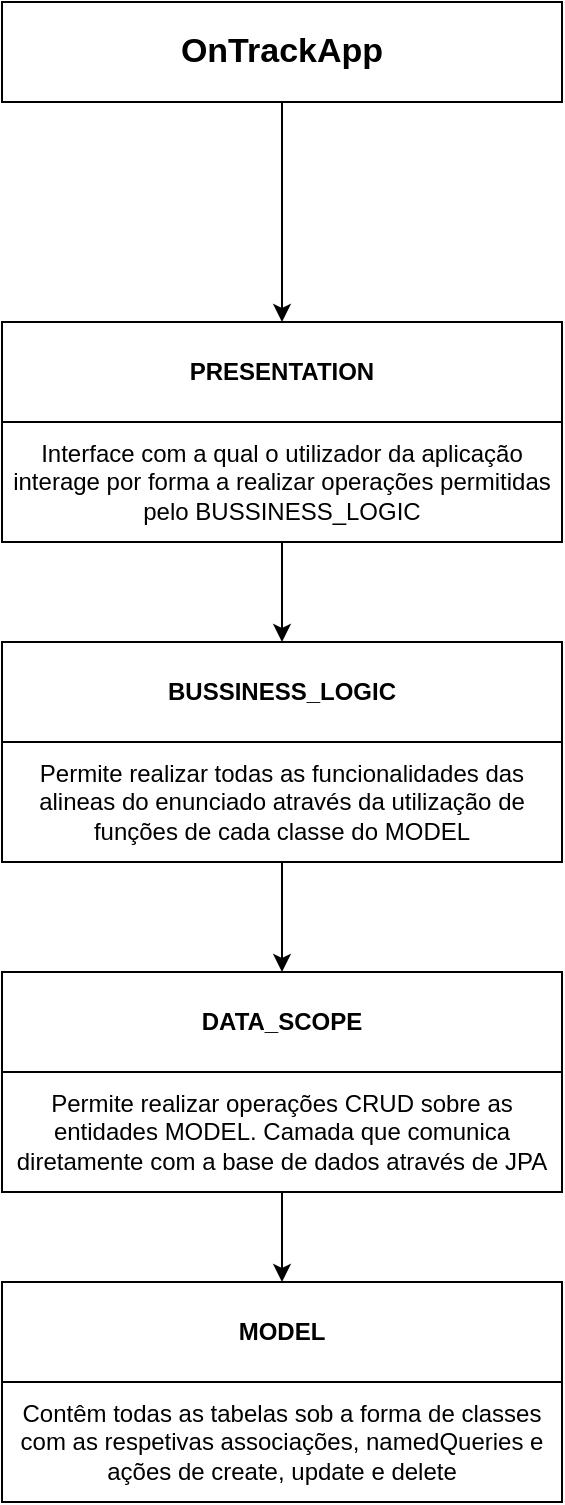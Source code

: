 <mxfile version="14.6.13" type="device"><diagram id="UWJanhcu106GCG81L0m-" name="Page-1"><mxGraphModel dx="1086" dy="806" grid="1" gridSize="10" guides="1" tooltips="1" connect="1" arrows="1" fold="1" page="1" pageScale="1" pageWidth="850" pageHeight="1100" math="0" shadow="0"><root><mxCell id="0"/><mxCell id="1" parent="0"/><mxCell id="wo3iLKLr_nyoC5pwcXoY-2" value="OnTrackApp" style="rounded=0;whiteSpace=wrap;html=1;fontStyle=1;fontSize=17;" parent="1" vertex="1"><mxGeometry x="280" y="10" width="280" height="50" as="geometry"/></mxCell><mxCell id="wo3iLKLr_nyoC5pwcXoY-6" value="" style="group" parent="1" vertex="1" connectable="0"><mxGeometry x="280" y="650" width="280" height="110" as="geometry"/></mxCell><mxCell id="wo3iLKLr_nyoC5pwcXoY-1" value="MODEL" style="rounded=0;whiteSpace=wrap;html=1;fontStyle=1" parent="wo3iLKLr_nyoC5pwcXoY-6" vertex="1"><mxGeometry width="280.0" height="50" as="geometry"/></mxCell><mxCell id="wo3iLKLr_nyoC5pwcXoY-3" value="Contêm todas as tabelas sob a forma de classes com as respetivas associações, namedQueries e ações de create, update e delete" style="rounded=0;whiteSpace=wrap;html=1;" parent="wo3iLKLr_nyoC5pwcXoY-6" vertex="1"><mxGeometry y="50" width="280.0" height="60" as="geometry"/></mxCell><mxCell id="wo3iLKLr_nyoC5pwcXoY-7" value="" style="group" parent="1" vertex="1" connectable="0"><mxGeometry x="280" y="330" width="280" height="110" as="geometry"/></mxCell><mxCell id="wo3iLKLr_nyoC5pwcXoY-4" value="BUSSINESS_LOGIC" style="rounded=0;whiteSpace=wrap;html=1;fontStyle=1" parent="wo3iLKLr_nyoC5pwcXoY-7" vertex="1"><mxGeometry width="280" height="50" as="geometry"/></mxCell><mxCell id="wo3iLKLr_nyoC5pwcXoY-5" value="Permite realizar todas as funcionalidades das alineas do enunciado através da utilização de funções de cada classe do MODEL" style="rounded=0;whiteSpace=wrap;html=1;" parent="wo3iLKLr_nyoC5pwcXoY-7" vertex="1"><mxGeometry y="50" width="280" height="60" as="geometry"/></mxCell><mxCell id="wo3iLKLr_nyoC5pwcXoY-8" value="" style="group" parent="1" vertex="1" connectable="0"><mxGeometry x="280" y="170" width="280" height="110" as="geometry"/></mxCell><mxCell id="wo3iLKLr_nyoC5pwcXoY-9" value="PRESENTATION" style="rounded=0;whiteSpace=wrap;html=1;fontStyle=1" parent="wo3iLKLr_nyoC5pwcXoY-8" vertex="1"><mxGeometry width="280.0" height="50" as="geometry"/></mxCell><mxCell id="wo3iLKLr_nyoC5pwcXoY-10" value="Interface com a qual o utilizador da aplicação interage por forma a realizar operações permitidas pelo BUSSINESS_LOGIC" style="rounded=0;whiteSpace=wrap;html=1;" parent="wo3iLKLr_nyoC5pwcXoY-8" vertex="1"><mxGeometry y="50" width="280.0" height="60" as="geometry"/></mxCell><mxCell id="wo3iLKLr_nyoC5pwcXoY-11" value="" style="endArrow=classic;html=1;fontSize=17;exitX=0.5;exitY=1;exitDx=0;exitDy=0;entryX=0.5;entryY=0;entryDx=0;entryDy=0;" parent="1" source="wo3iLKLr_nyoC5pwcXoY-2" target="wo3iLKLr_nyoC5pwcXoY-9" edge="1"><mxGeometry width="50" height="50" relative="1" as="geometry"><mxPoint x="320" y="330" as="sourcePoint"/><mxPoint x="370" y="280" as="targetPoint"/></mxGeometry></mxCell><mxCell id="wo3iLKLr_nyoC5pwcXoY-12" value="" style="endArrow=classic;html=1;fontSize=17;entryX=0.5;entryY=0;entryDx=0;entryDy=0;exitX=0.5;exitY=1;exitDx=0;exitDy=0;" parent="1" source="wo3iLKLr_nyoC5pwcXoY-10" target="wo3iLKLr_nyoC5pwcXoY-4" edge="1"><mxGeometry width="50" height="50" relative="1" as="geometry"><mxPoint x="320" y="330" as="sourcePoint"/><mxPoint x="370" y="280" as="targetPoint"/></mxGeometry></mxCell><mxCell id="wo3iLKLr_nyoC5pwcXoY-14" value="" style="endArrow=classic;html=1;fontSize=17;exitX=0.5;exitY=1;exitDx=0;exitDy=0;entryX=0.5;entryY=0;entryDx=0;entryDy=0;" parent="1" source="wo3iLKLr_nyoC5pwcXoY-5" target="ZtUgyLTx6RY1E3RVahbv-5" edge="1"><mxGeometry width="50" height="50" relative="1" as="geometry"><mxPoint x="550" y="460" as="sourcePoint"/><mxPoint x="420" y="510" as="targetPoint"/></mxGeometry></mxCell><mxCell id="ZtUgyLTx6RY1E3RVahbv-4" value="" style="group" parent="1" vertex="1" connectable="0"><mxGeometry x="280" y="495" width="280" height="110" as="geometry"/></mxCell><mxCell id="ZtUgyLTx6RY1E3RVahbv-5" value="DATA_SCOPE" style="rounded=0;whiteSpace=wrap;html=1;fontStyle=1" parent="ZtUgyLTx6RY1E3RVahbv-4" vertex="1"><mxGeometry width="280" height="50" as="geometry"/></mxCell><mxCell id="ZtUgyLTx6RY1E3RVahbv-6" value="Permite realizar operações CRUD sobre as entidades MODEL. Camada que comunica diretamente com a base de dados através de JPA" style="rounded=0;whiteSpace=wrap;html=1;" parent="ZtUgyLTx6RY1E3RVahbv-4" vertex="1"><mxGeometry y="50" width="280" height="60" as="geometry"/></mxCell><mxCell id="ZtUgyLTx6RY1E3RVahbv-7" value="" style="endArrow=classic;html=1;fontSize=17;exitX=0.5;exitY=1;exitDx=0;exitDy=0;entryX=0.5;entryY=0;entryDx=0;entryDy=0;" parent="1" source="ZtUgyLTx6RY1E3RVahbv-6" target="wo3iLKLr_nyoC5pwcXoY-1" edge="1"><mxGeometry width="50" height="50" relative="1" as="geometry"><mxPoint x="660" y="585" as="sourcePoint"/><mxPoint x="660" y="640" as="targetPoint"/></mxGeometry></mxCell></root></mxGraphModel></diagram></mxfile>